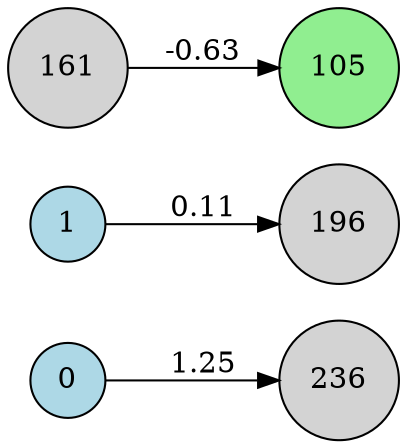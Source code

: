digraph neat {
  rankdir=LR;
  node [shape=circle];
  node0 [label="0", style=filled, fillcolor=lightblue];
  node1 [label="1", style=filled, fillcolor=lightblue];
  node105 [label="105", style=filled, fillcolor=lightgreen];
  node161 [label="161", style=filled, fillcolor=lightgray];
  node196 [label="196", style=filled, fillcolor=lightgray];
  node236 [label="236", style=filled, fillcolor=lightgray];
  node161 -> node105 [label="-0.63"];
  node1 -> node196 [label="0.11"];
  node0 -> node236 [label="1.25"];
}

